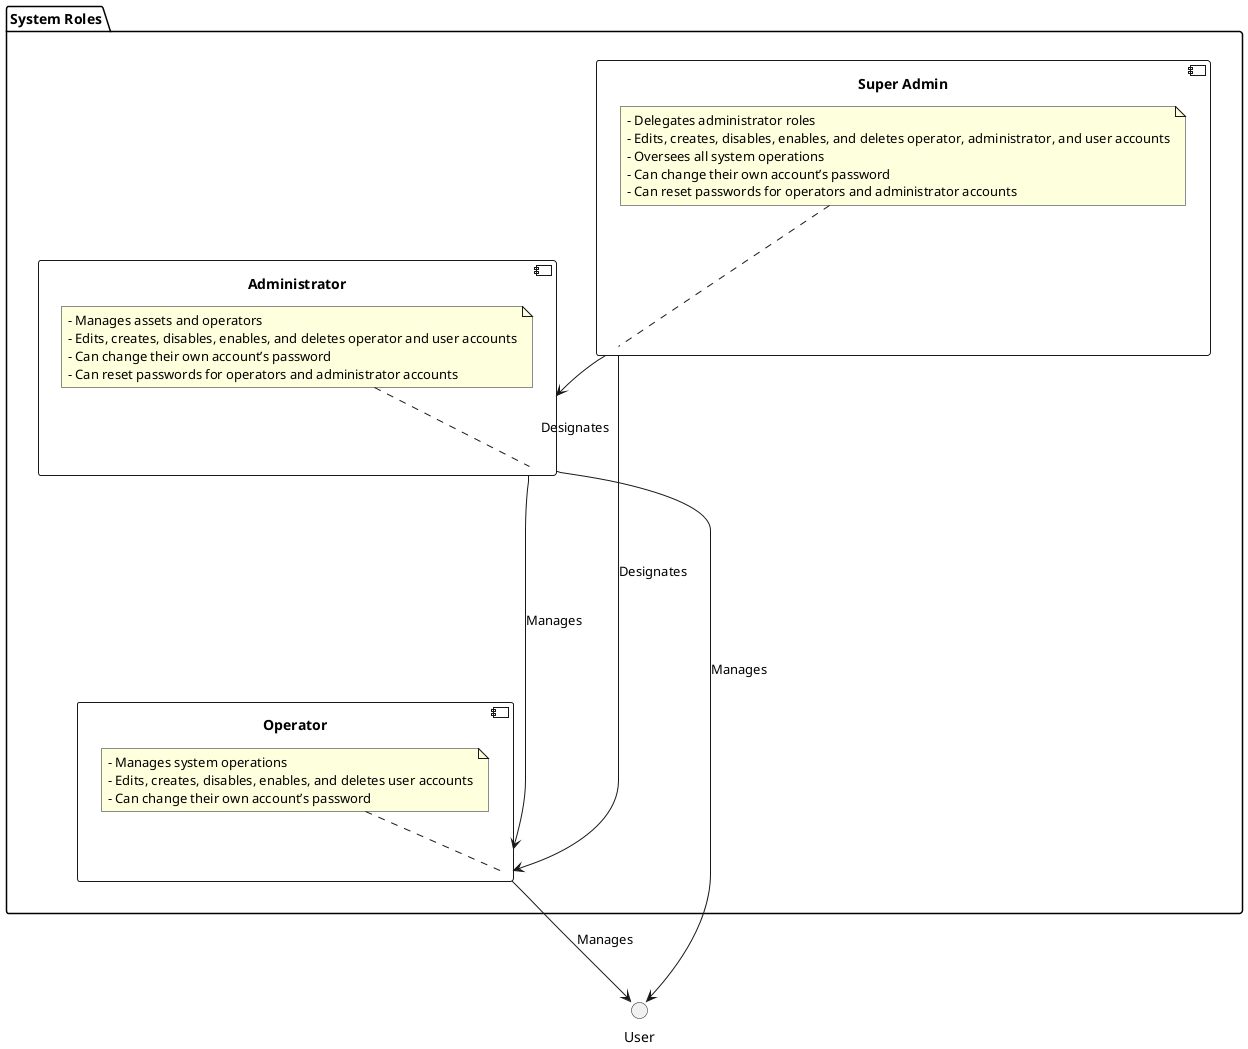 @startuml
package "System Roles" {
    component "Super Admin" as Super_Admin {
        note top of "Super_Admin"
            - Delegates administrator roles
            - Edits, creates, disables, enables, and deletes operator, administrator, and user accounts
            - Oversees all system operations
            - Can change their own account’s password
            - Can reset passwords for operators and administrator accounts
        end note
    }

    component "Administrator" {
        note top of "Administrator"
            - Manages assets and operators
            - Edits, creates, disables, enables, and deletes operator and user accounts
            - Can change their own account’s password
            - Can reset passwords for operators and administrator accounts
        end note
    }

    component "Operator" {
        note top of "Operator"
            - Manages system operations
            - Edits, creates, disables, enables, and deletes user accounts
            - Can change their own account’s password
        end note
    }
}

Super_Admin --> Administrator : Designates
Administrator -----> Operator : Manages
Super_Admin --> Operator : Designates
Administrator --> User : Manages
Operator --> User : Manages

'Super_Admin --> Super_Admin : Change own password
'Super_Admin --> Administrator : Reset password
'Super_Admin --> Operator : Reset password

'Administrator --> Administrator : Change own password
'Administrator --> Operator : Reset password

'Operator --> Operator : Change own password
@enduml
